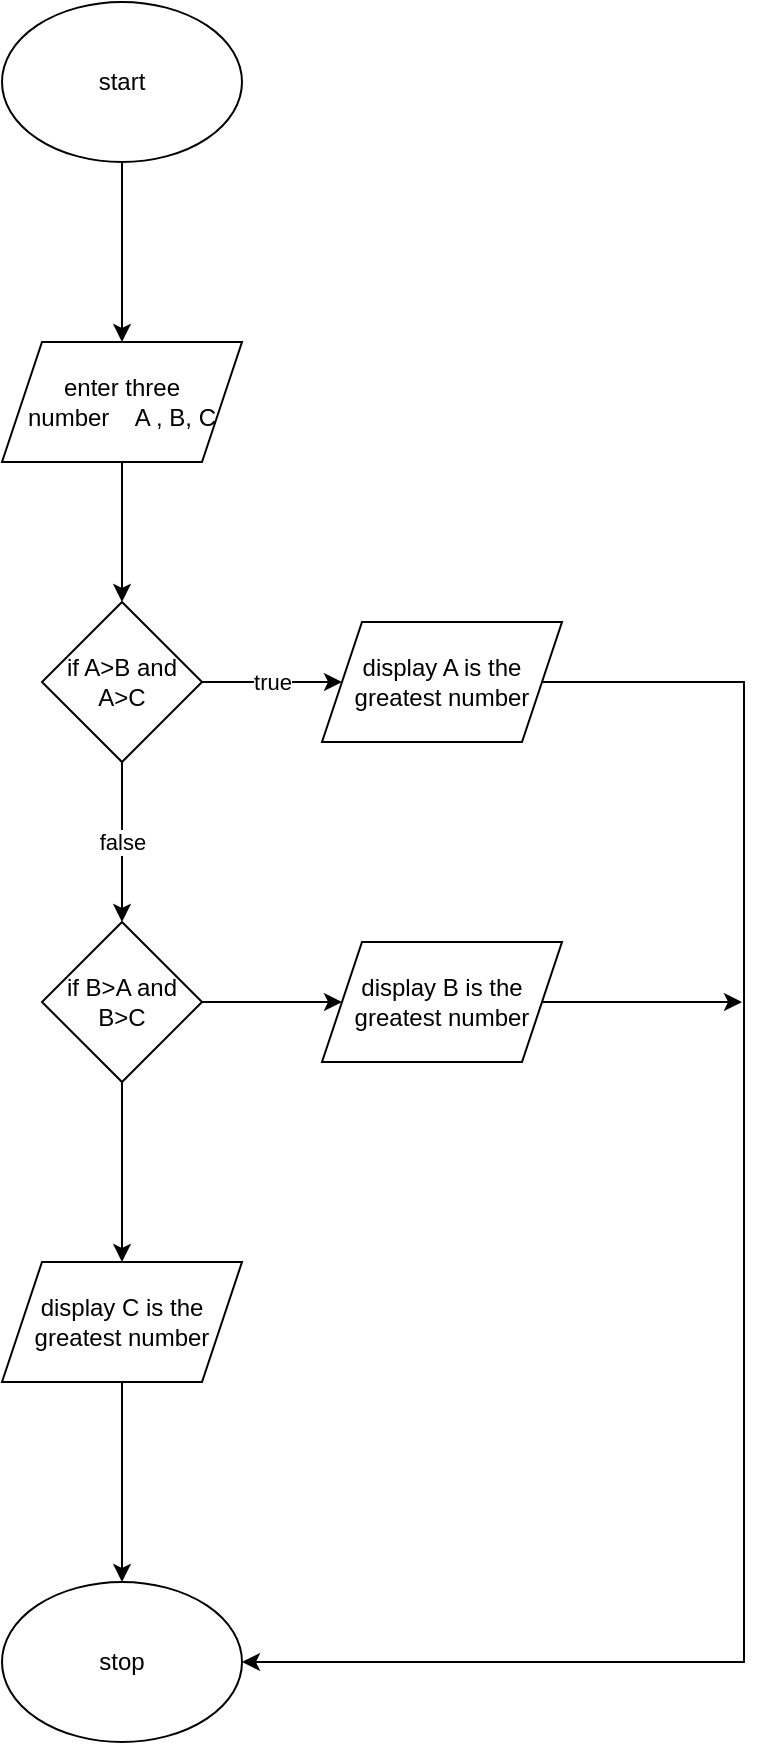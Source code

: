 <mxfile version="24.7.17">
  <diagram name="Page-1" id="oo59rQ4U20JgLifnWmL-">
    <mxGraphModel dx="1042" dy="565" grid="1" gridSize="10" guides="1" tooltips="1" connect="1" arrows="1" fold="1" page="1" pageScale="1" pageWidth="850" pageHeight="1100" math="0" shadow="0">
      <root>
        <mxCell id="0" />
        <mxCell id="1" parent="0" />
        <mxCell id="4zoc8NY8CjZkGVh69nzM-3" value="" style="edgeStyle=orthogonalEdgeStyle;rounded=0;orthogonalLoop=1;jettySize=auto;html=1;" edge="1" parent="1" source="4zoc8NY8CjZkGVh69nzM-1" target="4zoc8NY8CjZkGVh69nzM-2">
          <mxGeometry relative="1" as="geometry" />
        </mxCell>
        <mxCell id="4zoc8NY8CjZkGVh69nzM-1" value="start" style="ellipse;whiteSpace=wrap;html=1;" vertex="1" parent="1">
          <mxGeometry x="360" y="250" width="120" height="80" as="geometry" />
        </mxCell>
        <mxCell id="4zoc8NY8CjZkGVh69nzM-5" value="" style="edgeStyle=orthogonalEdgeStyle;rounded=0;orthogonalLoop=1;jettySize=auto;html=1;" edge="1" parent="1" source="4zoc8NY8CjZkGVh69nzM-2" target="4zoc8NY8CjZkGVh69nzM-4">
          <mxGeometry relative="1" as="geometry" />
        </mxCell>
        <mxCell id="4zoc8NY8CjZkGVh69nzM-2" value="enter three number&amp;nbsp;&lt;span style=&quot;white-space: pre;&quot;&gt;&#x9;&lt;/span&gt;A , B, C" style="shape=parallelogram;perimeter=parallelogramPerimeter;whiteSpace=wrap;html=1;fixedSize=1;" vertex="1" parent="1">
          <mxGeometry x="360" y="420" width="120" height="60" as="geometry" />
        </mxCell>
        <mxCell id="4zoc8NY8CjZkGVh69nzM-7" value="false" style="edgeStyle=orthogonalEdgeStyle;rounded=0;orthogonalLoop=1;jettySize=auto;html=1;" edge="1" parent="1" source="4zoc8NY8CjZkGVh69nzM-4" target="4zoc8NY8CjZkGVh69nzM-6">
          <mxGeometry relative="1" as="geometry" />
        </mxCell>
        <mxCell id="4zoc8NY8CjZkGVh69nzM-9" value="true" style="edgeStyle=orthogonalEdgeStyle;rounded=0;orthogonalLoop=1;jettySize=auto;html=1;" edge="1" parent="1" source="4zoc8NY8CjZkGVh69nzM-4" target="4zoc8NY8CjZkGVh69nzM-8">
          <mxGeometry relative="1" as="geometry" />
        </mxCell>
        <mxCell id="4zoc8NY8CjZkGVh69nzM-4" value="if A&amp;gt;B and A&amp;gt;C" style="rhombus;whiteSpace=wrap;html=1;" vertex="1" parent="1">
          <mxGeometry x="380" y="550" width="80" height="80" as="geometry" />
        </mxCell>
        <mxCell id="4zoc8NY8CjZkGVh69nzM-11" value="" style="edgeStyle=orthogonalEdgeStyle;rounded=0;orthogonalLoop=1;jettySize=auto;html=1;" edge="1" parent="1" source="4zoc8NY8CjZkGVh69nzM-6" target="4zoc8NY8CjZkGVh69nzM-10">
          <mxGeometry relative="1" as="geometry" />
        </mxCell>
        <mxCell id="4zoc8NY8CjZkGVh69nzM-14" value="" style="edgeStyle=orthogonalEdgeStyle;rounded=0;orthogonalLoop=1;jettySize=auto;html=1;" edge="1" parent="1" source="4zoc8NY8CjZkGVh69nzM-6" target="4zoc8NY8CjZkGVh69nzM-13">
          <mxGeometry relative="1" as="geometry" />
        </mxCell>
        <mxCell id="4zoc8NY8CjZkGVh69nzM-6" value="if B&amp;gt;A and B&amp;gt;C" style="rhombus;whiteSpace=wrap;html=1;" vertex="1" parent="1">
          <mxGeometry x="380" y="710" width="80" height="80" as="geometry" />
        </mxCell>
        <mxCell id="4zoc8NY8CjZkGVh69nzM-17" style="edgeStyle=orthogonalEdgeStyle;rounded=0;orthogonalLoop=1;jettySize=auto;html=1;entryX=1;entryY=0.5;entryDx=0;entryDy=0;" edge="1" parent="1" source="4zoc8NY8CjZkGVh69nzM-8" target="4zoc8NY8CjZkGVh69nzM-15">
          <mxGeometry relative="1" as="geometry">
            <mxPoint x="730" y="1080" as="targetPoint" />
            <Array as="points">
              <mxPoint x="731" y="590" />
              <mxPoint x="731" y="1080" />
            </Array>
          </mxGeometry>
        </mxCell>
        <mxCell id="4zoc8NY8CjZkGVh69nzM-8" value="display A is the greatest number" style="shape=parallelogram;perimeter=parallelogramPerimeter;whiteSpace=wrap;html=1;fixedSize=1;" vertex="1" parent="1">
          <mxGeometry x="520" y="560" width="120" height="60" as="geometry" />
        </mxCell>
        <mxCell id="4zoc8NY8CjZkGVh69nzM-18" style="edgeStyle=orthogonalEdgeStyle;rounded=0;orthogonalLoop=1;jettySize=auto;html=1;" edge="1" parent="1" source="4zoc8NY8CjZkGVh69nzM-10">
          <mxGeometry relative="1" as="geometry">
            <mxPoint x="730" y="750" as="targetPoint" />
          </mxGeometry>
        </mxCell>
        <mxCell id="4zoc8NY8CjZkGVh69nzM-10" value="display B is the greatest number" style="shape=parallelogram;perimeter=parallelogramPerimeter;whiteSpace=wrap;html=1;fixedSize=1;" vertex="1" parent="1">
          <mxGeometry x="520" y="720" width="120" height="60" as="geometry" />
        </mxCell>
        <mxCell id="4zoc8NY8CjZkGVh69nzM-16" value="" style="edgeStyle=orthogonalEdgeStyle;rounded=0;orthogonalLoop=1;jettySize=auto;html=1;" edge="1" parent="1" source="4zoc8NY8CjZkGVh69nzM-13" target="4zoc8NY8CjZkGVh69nzM-15">
          <mxGeometry relative="1" as="geometry" />
        </mxCell>
        <mxCell id="4zoc8NY8CjZkGVh69nzM-13" value="display C is the greatest number" style="shape=parallelogram;perimeter=parallelogramPerimeter;whiteSpace=wrap;html=1;fixedSize=1;" vertex="1" parent="1">
          <mxGeometry x="360" y="880" width="120" height="60" as="geometry" />
        </mxCell>
        <mxCell id="4zoc8NY8CjZkGVh69nzM-15" value="stop" style="ellipse;whiteSpace=wrap;html=1;" vertex="1" parent="1">
          <mxGeometry x="360" y="1040" width="120" height="80" as="geometry" />
        </mxCell>
      </root>
    </mxGraphModel>
  </diagram>
</mxfile>
